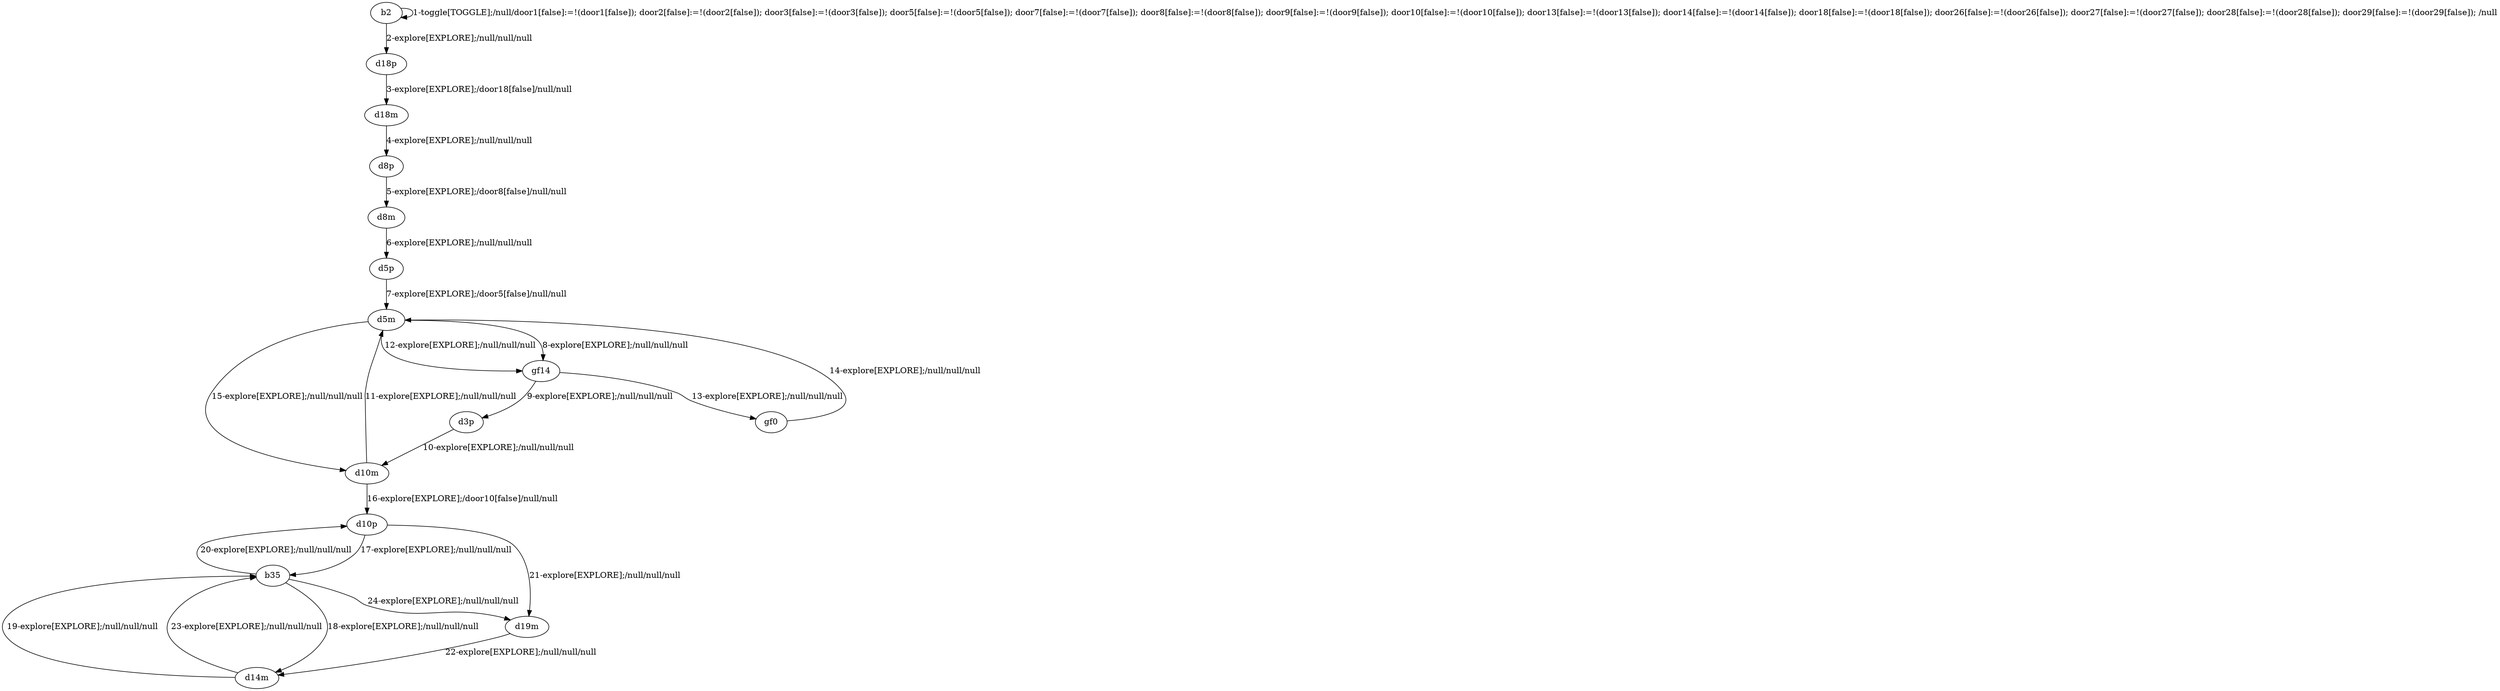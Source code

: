 # Total number of goals covered by this test: 1
# d10m --> d5m

digraph g {
"b2" -> "b2" [label = "1-toggle[TOGGLE];/null/door1[false]:=!(door1[false]); door2[false]:=!(door2[false]); door3[false]:=!(door3[false]); door5[false]:=!(door5[false]); door7[false]:=!(door7[false]); door8[false]:=!(door8[false]); door9[false]:=!(door9[false]); door10[false]:=!(door10[false]); door13[false]:=!(door13[false]); door14[false]:=!(door14[false]); door18[false]:=!(door18[false]); door26[false]:=!(door26[false]); door27[false]:=!(door27[false]); door28[false]:=!(door28[false]); door29[false]:=!(door29[false]); /null"];
"b2" -> "d18p" [label = "2-explore[EXPLORE];/null/null/null"];
"d18p" -> "d18m" [label = "3-explore[EXPLORE];/door18[false]/null/null"];
"d18m" -> "d8p" [label = "4-explore[EXPLORE];/null/null/null"];
"d8p" -> "d8m" [label = "5-explore[EXPLORE];/door8[false]/null/null"];
"d8m" -> "d5p" [label = "6-explore[EXPLORE];/null/null/null"];
"d5p" -> "d5m" [label = "7-explore[EXPLORE];/door5[false]/null/null"];
"d5m" -> "gf14" [label = "8-explore[EXPLORE];/null/null/null"];
"gf14" -> "d3p" [label = "9-explore[EXPLORE];/null/null/null"];
"d3p" -> "d10m" [label = "10-explore[EXPLORE];/null/null/null"];
"d10m" -> "d5m" [label = "11-explore[EXPLORE];/null/null/null"];
"d5m" -> "gf14" [label = "12-explore[EXPLORE];/null/null/null"];
"gf14" -> "gf0" [label = "13-explore[EXPLORE];/null/null/null"];
"gf0" -> "d5m" [label = "14-explore[EXPLORE];/null/null/null"];
"d5m" -> "d10m" [label = "15-explore[EXPLORE];/null/null/null"];
"d10m" -> "d10p" [label = "16-explore[EXPLORE];/door10[false]/null/null"];
"d10p" -> "b35" [label = "17-explore[EXPLORE];/null/null/null"];
"b35" -> "d14m" [label = "18-explore[EXPLORE];/null/null/null"];
"d14m" -> "b35" [label = "19-explore[EXPLORE];/null/null/null"];
"b35" -> "d10p" [label = "20-explore[EXPLORE];/null/null/null"];
"d10p" -> "d19m" [label = "21-explore[EXPLORE];/null/null/null"];
"d19m" -> "d14m" [label = "22-explore[EXPLORE];/null/null/null"];
"d14m" -> "b35" [label = "23-explore[EXPLORE];/null/null/null"];
"b35" -> "d19m" [label = "24-explore[EXPLORE];/null/null/null"];
}